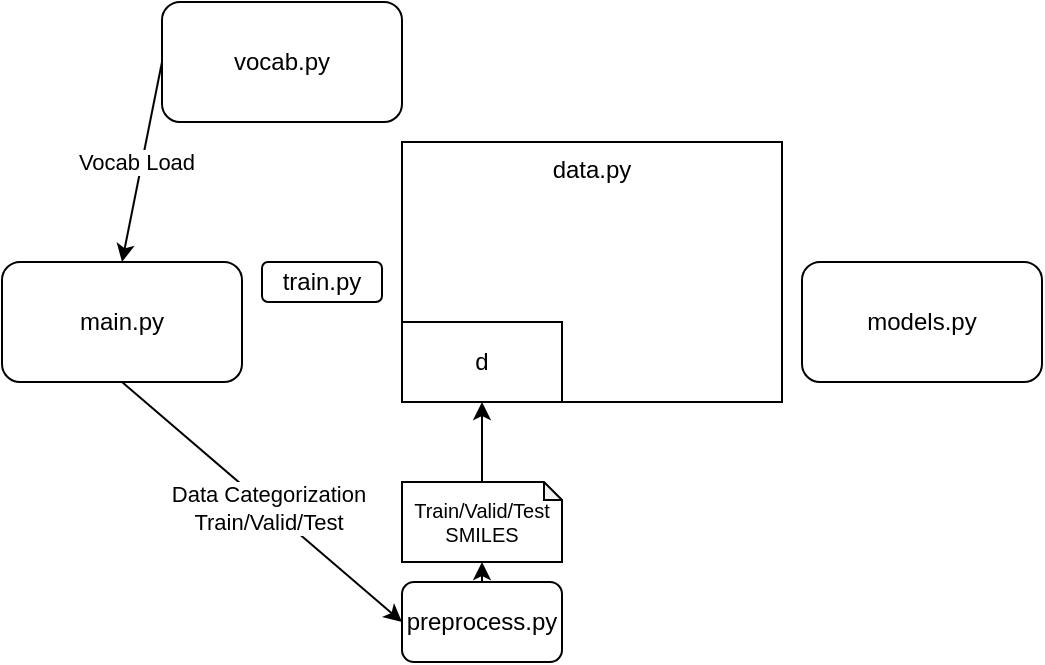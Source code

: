 <mxfile version="24.0.4" type="github">
  <diagram name="Page-1" id="P_324fa_6yjke-Muh9tB">
    <mxGraphModel dx="710" dy="413" grid="1" gridSize="10" guides="1" tooltips="1" connect="1" arrows="1" fold="1" page="1" pageScale="1" pageWidth="850" pageHeight="1100" math="0" shadow="0">
      <root>
        <mxCell id="0" />
        <mxCell id="1" parent="0" />
        <mxCell id="LlWjDGCFj3o7en6xaWXe-3" value="main.py" style="rounded=1;whiteSpace=wrap;html=1;" vertex="1" parent="1">
          <mxGeometry x="120" y="360" width="120" height="60" as="geometry" />
        </mxCell>
        <mxCell id="LlWjDGCFj3o7en6xaWXe-5" value="models.py" style="rounded=1;whiteSpace=wrap;html=1;" vertex="1" parent="1">
          <mxGeometry x="520" y="360" width="120" height="60" as="geometry" />
        </mxCell>
        <mxCell id="LlWjDGCFj3o7en6xaWXe-6" value="preprocess.py" style="rounded=1;whiteSpace=wrap;html=1;" vertex="1" parent="1">
          <mxGeometry x="320" y="520" width="80" height="40" as="geometry" />
        </mxCell>
        <mxCell id="LlWjDGCFj3o7en6xaWXe-7" value="train.py" style="rounded=1;whiteSpace=wrap;html=1;" vertex="1" parent="1">
          <mxGeometry x="250" y="360" width="60" height="20" as="geometry" />
        </mxCell>
        <mxCell id="LlWjDGCFj3o7en6xaWXe-8" value="vocab.py" style="rounded=1;whiteSpace=wrap;html=1;" vertex="1" parent="1">
          <mxGeometry x="200" y="230" width="120" height="60" as="geometry" />
        </mxCell>
        <mxCell id="LlWjDGCFj3o7en6xaWXe-9" value="" style="endArrow=classic;html=1;rounded=0;exitX=0.5;exitY=1;exitDx=0;exitDy=0;entryX=0;entryY=0.5;entryDx=0;entryDy=0;" edge="1" parent="1" source="LlWjDGCFj3o7en6xaWXe-3" target="LlWjDGCFj3o7en6xaWXe-6">
          <mxGeometry width="50" height="50" relative="1" as="geometry">
            <mxPoint x="220" y="460" as="sourcePoint" />
            <mxPoint x="270" y="410" as="targetPoint" />
          </mxGeometry>
        </mxCell>
        <mxCell id="LlWjDGCFj3o7en6xaWXe-10" value="&lt;div&gt;Data Categorization&lt;/div&gt;&lt;div&gt;Train/Valid/Test&lt;br&gt;&lt;/div&gt;" style="edgeLabel;html=1;align=center;verticalAlign=middle;resizable=0;points=[];" vertex="1" connectable="0" parent="LlWjDGCFj3o7en6xaWXe-9">
          <mxGeometry x="0.039" relative="1" as="geometry">
            <mxPoint as="offset" />
          </mxGeometry>
        </mxCell>
        <mxCell id="LlWjDGCFj3o7en6xaWXe-11" value="" style="endArrow=classic;html=1;rounded=0;entryX=0.5;entryY=0;entryDx=0;entryDy=0;exitX=0;exitY=0.5;exitDx=0;exitDy=0;" edge="1" parent="1" source="LlWjDGCFj3o7en6xaWXe-8" target="LlWjDGCFj3o7en6xaWXe-3">
          <mxGeometry width="50" height="50" relative="1" as="geometry">
            <mxPoint x="230" y="310" as="sourcePoint" />
            <mxPoint x="170" y="300" as="targetPoint" />
          </mxGeometry>
        </mxCell>
        <mxCell id="LlWjDGCFj3o7en6xaWXe-12" value="Vocab Load" style="edgeLabel;html=1;align=center;verticalAlign=middle;resizable=0;points=[];" vertex="1" connectable="0" parent="LlWjDGCFj3o7en6xaWXe-11">
          <mxGeometry x="-0.002" y="-3" relative="1" as="geometry">
            <mxPoint as="offset" />
          </mxGeometry>
        </mxCell>
        <mxCell id="LlWjDGCFj3o7en6xaWXe-13" value="" style="endArrow=classic;html=1;rounded=0;exitX=0.5;exitY=0;exitDx=0;exitDy=0;entryX=0.5;entryY=1;entryDx=0;entryDy=0;entryPerimeter=0;" edge="1" parent="1" source="LlWjDGCFj3o7en6xaWXe-6" target="LlWjDGCFj3o7en6xaWXe-15">
          <mxGeometry width="50" height="50" relative="1" as="geometry">
            <mxPoint x="420" y="500" as="sourcePoint" />
            <mxPoint x="380" y="500" as="targetPoint" />
          </mxGeometry>
        </mxCell>
        <mxCell id="LlWjDGCFj3o7en6xaWXe-15" value="&lt;div style=&quot;font-size: 10px;&quot;&gt;&lt;font style=&quot;font-size: 10px;&quot;&gt;Train/Valid/Test&lt;br style=&quot;font-size: 10px;&quot;&gt;&lt;/font&gt;&lt;/div&gt;&lt;div style=&quot;font-size: 10px;&quot;&gt;&lt;font style=&quot;font-size: 10px;&quot;&gt;SMILES&lt;/font&gt;&lt;/div&gt;" style="shape=note;whiteSpace=wrap;html=1;backgroundOutline=1;darkOpacity=0.05;size=9;fontSize=10;" vertex="1" parent="1">
          <mxGeometry x="320" y="470" width="80" height="40" as="geometry" />
        </mxCell>
        <mxCell id="LlWjDGCFj3o7en6xaWXe-23" style="rounded=0;orthogonalLoop=1;jettySize=auto;html=1;exitX=0.5;exitY=0;exitDx=0;exitDy=0;exitPerimeter=0;entryX=0.5;entryY=1;entryDx=0;entryDy=0;" edge="1" parent="1" source="LlWjDGCFj3o7en6xaWXe-15" target="LlWjDGCFj3o7en6xaWXe-27">
          <mxGeometry relative="1" as="geometry" />
        </mxCell>
        <mxCell id="LlWjDGCFj3o7en6xaWXe-29" value="" style="group" vertex="1" connectable="0" parent="1">
          <mxGeometry x="320" y="300" width="190" height="130" as="geometry" />
        </mxCell>
        <mxCell id="LlWjDGCFj3o7en6xaWXe-4" value="data.py" style="rounded=0;whiteSpace=wrap;html=1;horizontal=1;verticalAlign=top;glass=0;shadow=0;textShadow=0;" vertex="1" parent="LlWjDGCFj3o7en6xaWXe-29">
          <mxGeometry width="190" height="130" as="geometry" />
        </mxCell>
        <mxCell id="LlWjDGCFj3o7en6xaWXe-27" value="d" style="rounded=0;whiteSpace=wrap;html=1;" vertex="1" parent="LlWjDGCFj3o7en6xaWXe-29">
          <mxGeometry y="90" width="80" height="40" as="geometry" />
        </mxCell>
      </root>
    </mxGraphModel>
  </diagram>
</mxfile>

